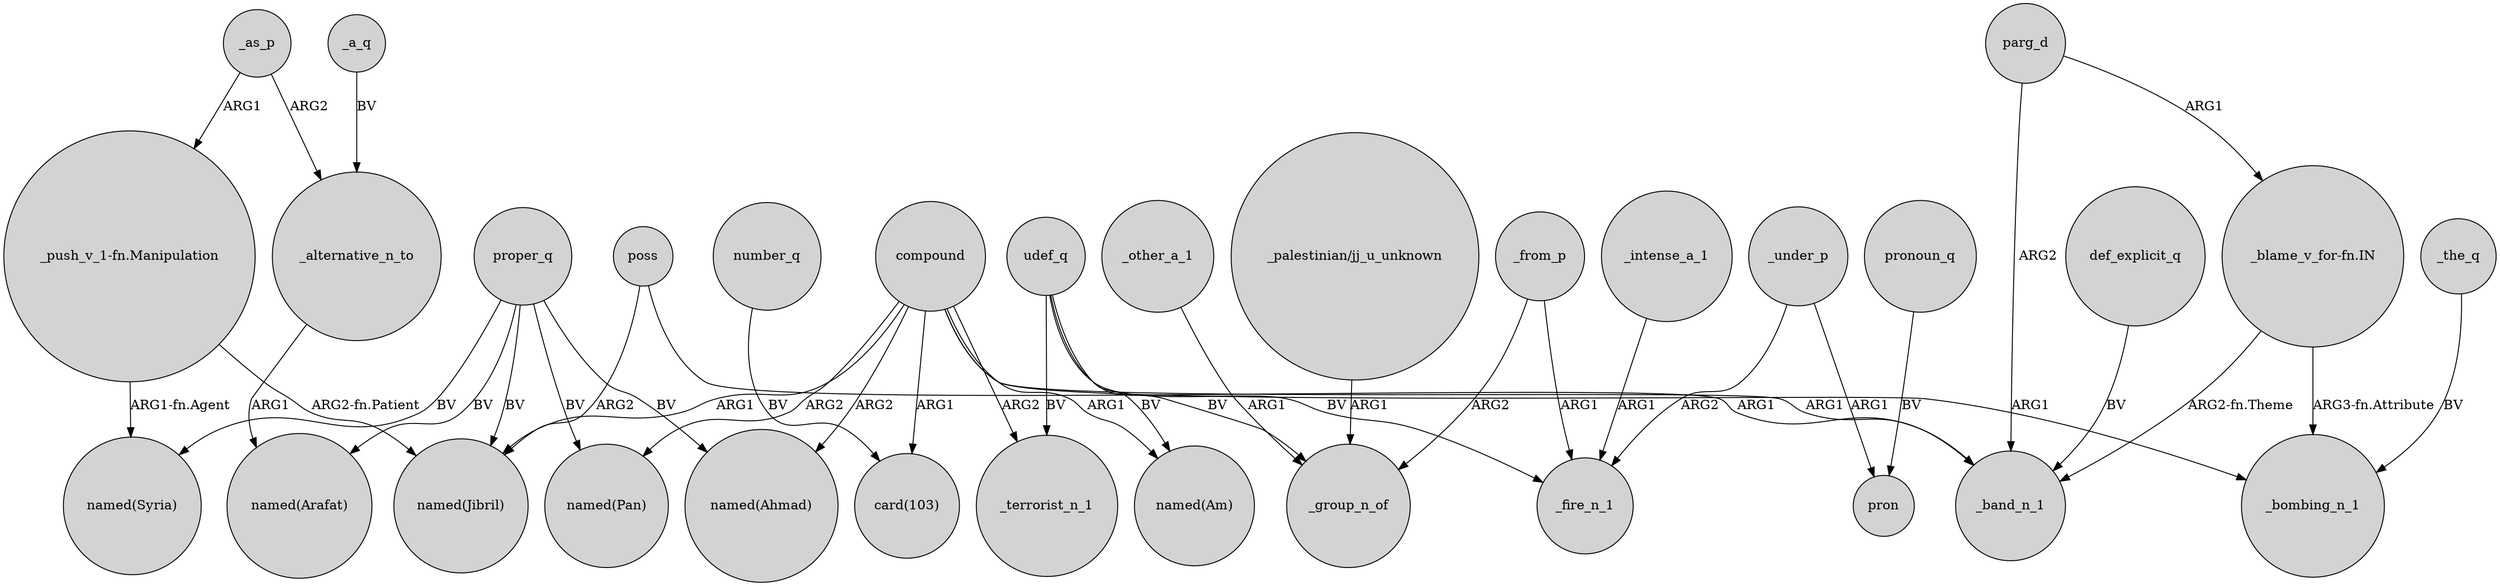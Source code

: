 digraph {
	node [shape=circle style=filled]
	_as_p -> _alternative_n_to [label=ARG2]
	_a_q -> _alternative_n_to [label=BV]
	compound -> "named(Jibril)" [label=ARG1]
	udef_q -> _terrorist_n_1 [label=BV]
	_as_p -> "_push_v_1-fn.Manipulation" [label=ARG1]
	poss -> "named(Jibril)" [label=ARG2]
	compound -> "named(Am)" [label=ARG1]
	udef_q -> "named(Am)" [label=BV]
	proper_q -> "named(Syria)" [label=BV]
	compound -> "card(103)" [label=ARG1]
	_alternative_n_to -> "named(Arafat)" [label=ARG1]
	parg_d -> "_blame_v_for-fn.IN" [label=ARG1]
	poss -> _band_n_1 [label=ARG1]
	compound -> "named(Pan)" [label=ARG2]
	compound -> "named(Ahmad)" [label=ARG2]
	"_push_v_1-fn.Manipulation" -> "named(Jibril)" [label="ARG2-fn.Patient"]
	def_explicit_q -> _band_n_1 [label=BV]
	compound -> _band_n_1 [label=ARG1]
	"_palestinian/jj_u_unknown" -> _group_n_of [label=ARG1]
	"_blame_v_for-fn.IN" -> _bombing_n_1 [label="ARG3-fn.Attribute"]
	compound -> _bombing_n_1 [label=ARG1]
	proper_q -> "named(Ahmad)" [label=BV]
	_intense_a_1 -> _fire_n_1 [label=ARG1]
	pronoun_q -> pron [label=BV]
	compound -> _terrorist_n_1 [label=ARG2]
	_the_q -> _bombing_n_1 [label=BV]
	udef_q -> _fire_n_1 [label=BV]
	proper_q -> "named(Jibril)" [label=BV]
	_under_p -> pron [label=ARG1]
	_from_p -> _fire_n_1 [label=ARG1]
	parg_d -> _band_n_1 [label=ARG2]
	"_blame_v_for-fn.IN" -> _band_n_1 [label="ARG2-fn.Theme"]
	proper_q -> "named(Arafat)" [label=BV]
	"_push_v_1-fn.Manipulation" -> "named(Syria)" [label="ARG1-fn.Agent"]
	proper_q -> "named(Pan)" [label=BV]
	_other_a_1 -> _group_n_of [label=ARG1]
	_under_p -> _fire_n_1 [label=ARG2]
	udef_q -> _group_n_of [label=BV]
	number_q -> "card(103)" [label=BV]
	_from_p -> _group_n_of [label=ARG2]
}
